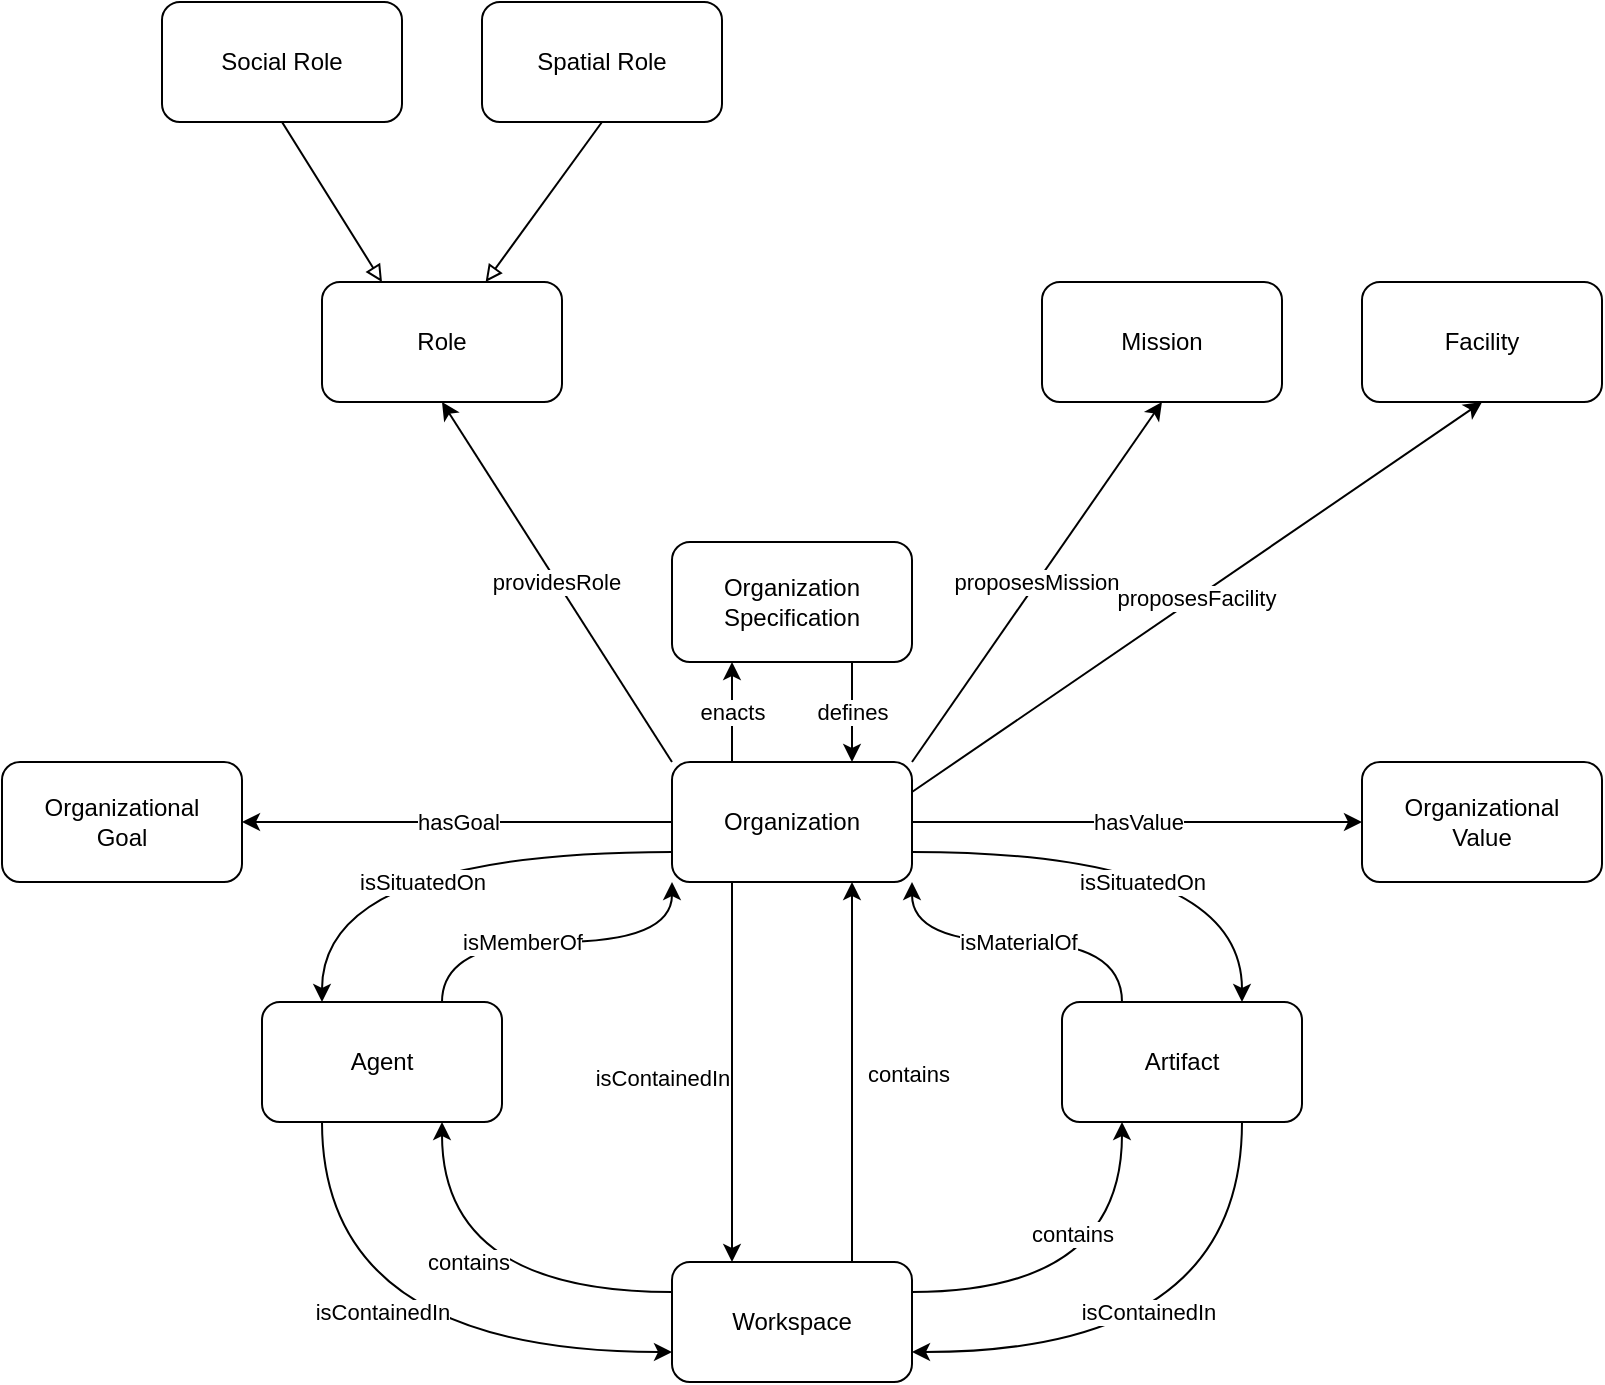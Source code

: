 <mxfile version="20.5.3" type="device"><diagram id="Hftg7XpmBdPemrGdbaYa" name="Creating an Organization"><mxGraphModel dx="1422" dy="765" grid="1" gridSize="10" guides="1" tooltips="1" connect="1" arrows="1" fold="1" page="1" pageScale="1" pageWidth="850" pageHeight="1100" math="0" shadow="0"><root><mxCell id="0"/><mxCell id="1" parent="0"/><mxCell id="vDsW0doGWwFkd0GuW18r-2" value="Organization Specification" style="rounded=1;whiteSpace=wrap;html=1;" parent="1" vertex="1"><mxGeometry x="375" y="370" width="120" height="60" as="geometry"/></mxCell><mxCell id="vDsW0doGWwFkd0GuW18r-3" value="providesRole" style="rounded=0;orthogonalLoop=1;jettySize=auto;html=1;exitX=0;exitY=0;exitDx=0;exitDy=0;entryX=0.5;entryY=1;entryDx=0;entryDy=0;" parent="1" source="vDsW0doGWwFkd0GuW18r-8" target="vDsW0doGWwFkd0GuW18r-9" edge="1"><mxGeometry relative="1" as="geometry"><mxPoint x="375" y="510" as="sourcePoint"/><mxPoint x="120" y="310" as="targetPoint"/></mxGeometry></mxCell><mxCell id="vDsW0doGWwFkd0GuW18r-4" value="proposesMission" style="edgeStyle=none;rounded=0;orthogonalLoop=1;jettySize=auto;html=1;exitX=1;exitY=0;exitDx=0;exitDy=0;entryX=0.5;entryY=1;entryDx=0;entryDy=0;" parent="1" source="vDsW0doGWwFkd0GuW18r-8" target="vDsW0doGWwFkd0GuW18r-14" edge="1"><mxGeometry relative="1" as="geometry"><mxPoint x="630" y="310" as="targetPoint"/></mxGeometry></mxCell><mxCell id="vDsW0doGWwFkd0GuW18r-5" value="isContainedIn" style="edgeStyle=none;rounded=0;orthogonalLoop=1;jettySize=auto;html=1;exitX=0.25;exitY=1;exitDx=0;exitDy=0;startArrow=none;startFill=0;endArrow=classic;endFill=1;entryX=0.25;entryY=0;entryDx=0;entryDy=0;" parent="1" source="vDsW0doGWwFkd0GuW18r-8" target="vDsW0doGWwFkd0GuW18r-25" edge="1"><mxGeometry x="0.029" y="-35" relative="1" as="geometry"><mxPoint as="offset"/><mxPoint x="405" y="640" as="sourcePoint"/></mxGeometry></mxCell><mxCell id="vDsW0doGWwFkd0GuW18r-6" value="isSituatedOn" style="edgeStyle=orthogonalEdgeStyle;rounded=0;orthogonalLoop=1;jettySize=auto;html=1;exitX=0;exitY=0.75;exitDx=0;exitDy=0;entryX=0.25;entryY=0;entryDx=0;entryDy=0;curved=1;" parent="1" source="vDsW0doGWwFkd0GuW18r-8" target="vDsW0doGWwFkd0GuW18r-18" edge="1"><mxGeometry y="15" relative="1" as="geometry"><mxPoint as="offset"/></mxGeometry></mxCell><mxCell id="vDsW0doGWwFkd0GuW18r-7" value="isMemberOf" style="edgeStyle=orthogonalEdgeStyle;rounded=0;orthogonalLoop=1;jettySize=auto;html=1;exitX=0;exitY=1;exitDx=0;exitDy=0;entryX=0.75;entryY=0;entryDx=0;entryDy=0;curved=1;startArrow=classic;startFill=1;endArrow=none;endFill=0;" parent="1" source="vDsW0doGWwFkd0GuW18r-8" target="vDsW0doGWwFkd0GuW18r-18" edge="1"><mxGeometry x="0.2" relative="1" as="geometry"><mxPoint as="offset"/></mxGeometry></mxCell><mxCell id="vDsW0doGWwFkd0GuW18r-35" value="proposesFacility" style="edgeStyle=none;rounded=0;orthogonalLoop=1;jettySize=auto;html=1;exitX=1;exitY=0.25;exitDx=0;exitDy=0;entryX=0.5;entryY=1;entryDx=0;entryDy=0;startArrow=none;startFill=0;endArrow=classic;endFill=1;" parent="1" source="vDsW0doGWwFkd0GuW18r-8" target="vDsW0doGWwFkd0GuW18r-34" edge="1"><mxGeometry relative="1" as="geometry"/></mxCell><mxCell id="rsHu1KBhwNb1T1KTiRwQ-3" value="hasValue" style="edgeStyle=orthogonalEdgeStyle;rounded=0;orthogonalLoop=1;jettySize=auto;html=1;exitX=1;exitY=0.5;exitDx=0;exitDy=0;entryX=0;entryY=0.5;entryDx=0;entryDy=0;" edge="1" parent="1" source="vDsW0doGWwFkd0GuW18r-8" target="rsHu1KBhwNb1T1KTiRwQ-2"><mxGeometry relative="1" as="geometry"/></mxCell><mxCell id="rsHu1KBhwNb1T1KTiRwQ-4" value="hasGoal" style="edgeStyle=orthogonalEdgeStyle;rounded=0;orthogonalLoop=1;jettySize=auto;html=1;exitX=0;exitY=0.5;exitDx=0;exitDy=0;entryX=1;entryY=0.5;entryDx=0;entryDy=0;" edge="1" parent="1" source="vDsW0doGWwFkd0GuW18r-8" target="rsHu1KBhwNb1T1KTiRwQ-1"><mxGeometry relative="1" as="geometry"/></mxCell><mxCell id="vDsW0doGWwFkd0GuW18r-8" value="Organization" style="rounded=1;whiteSpace=wrap;html=1;" parent="1" vertex="1"><mxGeometry x="375" y="480" width="120" height="60" as="geometry"/></mxCell><mxCell id="vDsW0doGWwFkd0GuW18r-9" value="Role" style="rounded=1;whiteSpace=wrap;html=1;" parent="1" vertex="1"><mxGeometry x="200" y="240" width="120" height="60" as="geometry"/></mxCell><mxCell id="vDsW0doGWwFkd0GuW18r-11" style="edgeStyle=none;rounded=0;orthogonalLoop=1;jettySize=auto;html=1;exitX=0.5;exitY=1;exitDx=0;exitDy=0;endArrow=block;endFill=0;" parent="1" source="vDsW0doGWwFkd0GuW18r-12" target="vDsW0doGWwFkd0GuW18r-9" edge="1"><mxGeometry relative="1" as="geometry"/></mxCell><mxCell id="vDsW0doGWwFkd0GuW18r-12" value="Spatial Role" style="rounded=1;whiteSpace=wrap;html=1;" parent="1" vertex="1"><mxGeometry x="280" y="100" width="120" height="60" as="geometry"/></mxCell><mxCell id="vDsW0doGWwFkd0GuW18r-14" value="Mission" style="rounded=1;whiteSpace=wrap;html=1;" parent="1" vertex="1"><mxGeometry x="560" y="240" width="120" height="60" as="geometry"/></mxCell><mxCell id="vDsW0doGWwFkd0GuW18r-15" value="enacts" style="endArrow=none;html=1;rounded=0;entryX=0.25;entryY=0;entryDx=0;entryDy=0;exitX=0.25;exitY=1;exitDx=0;exitDy=0;startArrow=classic;startFill=1;endFill=0;" parent="1" source="vDsW0doGWwFkd0GuW18r-2" target="vDsW0doGWwFkd0GuW18r-8" edge="1"><mxGeometry width="50" height="50" relative="1" as="geometry"><mxPoint x="405" y="220" as="sourcePoint"/><mxPoint x="460" y="380" as="targetPoint"/></mxGeometry></mxCell><mxCell id="vDsW0doGWwFkd0GuW18r-16" value="defines" style="endArrow=classic;html=1;rounded=0;entryX=0.75;entryY=0;entryDx=0;entryDy=0;exitX=0.75;exitY=1;exitDx=0;exitDy=0;" parent="1" source="vDsW0doGWwFkd0GuW18r-2" target="vDsW0doGWwFkd0GuW18r-8" edge="1"><mxGeometry width="50" height="50" relative="1" as="geometry"><mxPoint x="415" y="230" as="sourcePoint"/><mxPoint x="415" y="170" as="targetPoint"/></mxGeometry></mxCell><mxCell id="vDsW0doGWwFkd0GuW18r-17" value="isContainedIn" style="edgeStyle=orthogonalEdgeStyle;rounded=0;orthogonalLoop=1;jettySize=auto;html=1;exitX=0.25;exitY=1;exitDx=0;exitDy=0;entryX=0;entryY=0.75;entryDx=0;entryDy=0;startArrow=none;startFill=0;endArrow=classic;endFill=1;curved=1;" parent="1" source="vDsW0doGWwFkd0GuW18r-18" target="vDsW0doGWwFkd0GuW18r-25" edge="1"><mxGeometry y="20" relative="1" as="geometry"><mxPoint as="offset"/></mxGeometry></mxCell><mxCell id="vDsW0doGWwFkd0GuW18r-18" value="Agent" style="rounded=1;whiteSpace=wrap;html=1;" parent="1" vertex="1"><mxGeometry x="170" y="600" width="120" height="60" as="geometry"/></mxCell><mxCell id="vDsW0doGWwFkd0GuW18r-19" value="isContainedIn" style="edgeStyle=orthogonalEdgeStyle;curved=1;rounded=0;orthogonalLoop=1;jettySize=auto;html=1;exitX=0.75;exitY=1;exitDx=0;exitDy=0;entryX=1;entryY=0.75;entryDx=0;entryDy=0;startArrow=none;startFill=0;endArrow=classic;endFill=1;" parent="1" source="vDsW0doGWwFkd0GuW18r-22" target="vDsW0doGWwFkd0GuW18r-25" edge="1"><mxGeometry x="0.16" y="-20" relative="1" as="geometry"><mxPoint as="offset"/></mxGeometry></mxCell><mxCell id="vDsW0doGWwFkd0GuW18r-20" value="isSituatedOn" style="edgeStyle=orthogonalEdgeStyle;curved=1;rounded=0;orthogonalLoop=1;jettySize=auto;html=1;exitX=0.75;exitY=0;exitDx=0;exitDy=0;entryX=1;entryY=0.75;entryDx=0;entryDy=0;startArrow=classic;startFill=1;endArrow=none;endFill=0;" parent="1" source="vDsW0doGWwFkd0GuW18r-22" target="vDsW0doGWwFkd0GuW18r-8" edge="1"><mxGeometry x="0.042" y="15" relative="1" as="geometry"><mxPoint as="offset"/></mxGeometry></mxCell><mxCell id="vDsW0doGWwFkd0GuW18r-21" value="isMaterialOf" style="edgeStyle=orthogonalEdgeStyle;rounded=0;orthogonalLoop=1;jettySize=auto;html=1;exitX=0.25;exitY=0;exitDx=0;exitDy=0;entryX=1;entryY=1;entryDx=0;entryDy=0;curved=1;" parent="1" source="vDsW0doGWwFkd0GuW18r-22" target="vDsW0doGWwFkd0GuW18r-8" edge="1"><mxGeometry relative="1" as="geometry"/></mxCell><mxCell id="vDsW0doGWwFkd0GuW18r-22" value="Artifact" style="rounded=1;whiteSpace=wrap;html=1;" parent="1" vertex="1"><mxGeometry x="570" y="600" width="120" height="60" as="geometry"/></mxCell><mxCell id="vDsW0doGWwFkd0GuW18r-23" value="contains" style="edgeStyle=orthogonalEdgeStyle;curved=1;rounded=0;orthogonalLoop=1;jettySize=auto;html=1;exitX=0;exitY=0.25;exitDx=0;exitDy=0;entryX=0.75;entryY=1;entryDx=0;entryDy=0;startArrow=none;startFill=0;endArrow=classic;endFill=1;" parent="1" source="vDsW0doGWwFkd0GuW18r-25" target="vDsW0doGWwFkd0GuW18r-18" edge="1"><mxGeometry x="0.027" y="-15" relative="1" as="geometry"><mxPoint as="offset"/></mxGeometry></mxCell><mxCell id="vDsW0doGWwFkd0GuW18r-24" value="contains" style="edgeStyle=orthogonalEdgeStyle;curved=1;rounded=0;orthogonalLoop=1;jettySize=auto;html=1;exitX=1;exitY=0.25;exitDx=0;exitDy=0;entryX=0.25;entryY=1;entryDx=0;entryDy=0;startArrow=none;startFill=0;endArrow=classic;endFill=1;" parent="1" source="vDsW0doGWwFkd0GuW18r-25" target="vDsW0doGWwFkd0GuW18r-22" edge="1"><mxGeometry x="0.415" y="25" relative="1" as="geometry"><mxPoint as="offset"/></mxGeometry></mxCell><mxCell id="vDsW0doGWwFkd0GuW18r-25" value="Workspace" style="rounded=1;whiteSpace=wrap;html=1;" parent="1" vertex="1"><mxGeometry x="375" y="730" width="120" height="60" as="geometry"/></mxCell><mxCell id="vDsW0doGWwFkd0GuW18r-26" value="" style="endArrow=classic;html=1;rounded=0;curved=1;entryX=0.75;entryY=1;entryDx=0;entryDy=0;exitX=0.75;exitY=0;exitDx=0;exitDy=0;" parent="1" source="vDsW0doGWwFkd0GuW18r-25" target="vDsW0doGWwFkd0GuW18r-8" edge="1"><mxGeometry width="50" height="50" relative="1" as="geometry"><mxPoint x="460" y="720" as="sourcePoint"/><mxPoint x="465" y="640" as="targetPoint"/></mxGeometry></mxCell><mxCell id="vDsW0doGWwFkd0GuW18r-27" value="contains" style="edgeLabel;html=1;align=center;verticalAlign=middle;resizable=0;points=[];" parent="vDsW0doGWwFkd0GuW18r-26" vertex="1" connectable="0"><mxGeometry x="-0.058" y="-3" relative="1" as="geometry"><mxPoint x="25" y="-5" as="offset"/></mxGeometry></mxCell><mxCell id="vDsW0doGWwFkd0GuW18r-31" style="edgeStyle=none;rounded=0;orthogonalLoop=1;jettySize=auto;html=1;exitX=0.5;exitY=1;exitDx=0;exitDy=0;entryX=0.25;entryY=0;entryDx=0;entryDy=0;endArrow=block;endFill=0;" parent="1" source="vDsW0doGWwFkd0GuW18r-32" target="vDsW0doGWwFkd0GuW18r-9" edge="1"><mxGeometry relative="1" as="geometry"/></mxCell><mxCell id="vDsW0doGWwFkd0GuW18r-32" value="Social Role" style="rounded=1;whiteSpace=wrap;html=1;" parent="1" vertex="1"><mxGeometry x="120" y="100" width="120" height="60" as="geometry"/></mxCell><mxCell id="vDsW0doGWwFkd0GuW18r-34" value="Facility" style="rounded=1;whiteSpace=wrap;html=1;" parent="1" vertex="1"><mxGeometry x="720" y="240" width="120" height="60" as="geometry"/></mxCell><mxCell id="rsHu1KBhwNb1T1KTiRwQ-1" value="&lt;div&gt;Organizational&lt;/div&gt;&lt;div&gt;Goal&lt;/div&gt;" style="rounded=1;whiteSpace=wrap;html=1;" vertex="1" parent="1"><mxGeometry x="40" y="480" width="120" height="60" as="geometry"/></mxCell><mxCell id="rsHu1KBhwNb1T1KTiRwQ-2" value="&lt;div&gt;Organizational&lt;/div&gt;&lt;div&gt;Value&lt;br&gt;&lt;/div&gt;" style="rounded=1;whiteSpace=wrap;html=1;" vertex="1" parent="1"><mxGeometry x="720" y="480" width="120" height="60" as="geometry"/></mxCell></root></mxGraphModel></diagram></mxfile>